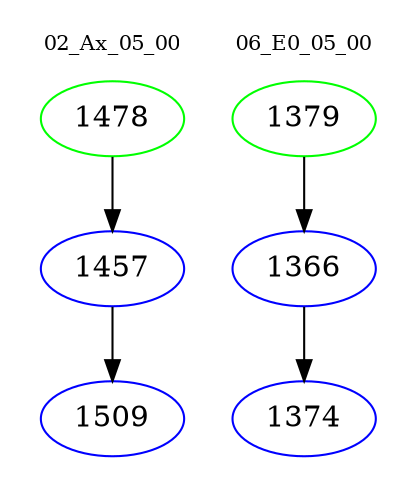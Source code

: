 digraph{
subgraph cluster_0 {
color = white
label = "02_Ax_05_00";
fontsize=10;
T0_1478 [label="1478", color="green"]
T0_1478 -> T0_1457 [color="black"]
T0_1457 [label="1457", color="blue"]
T0_1457 -> T0_1509 [color="black"]
T0_1509 [label="1509", color="blue"]
}
subgraph cluster_1 {
color = white
label = "06_E0_05_00";
fontsize=10;
T1_1379 [label="1379", color="green"]
T1_1379 -> T1_1366 [color="black"]
T1_1366 [label="1366", color="blue"]
T1_1366 -> T1_1374 [color="black"]
T1_1374 [label="1374", color="blue"]
}
}
